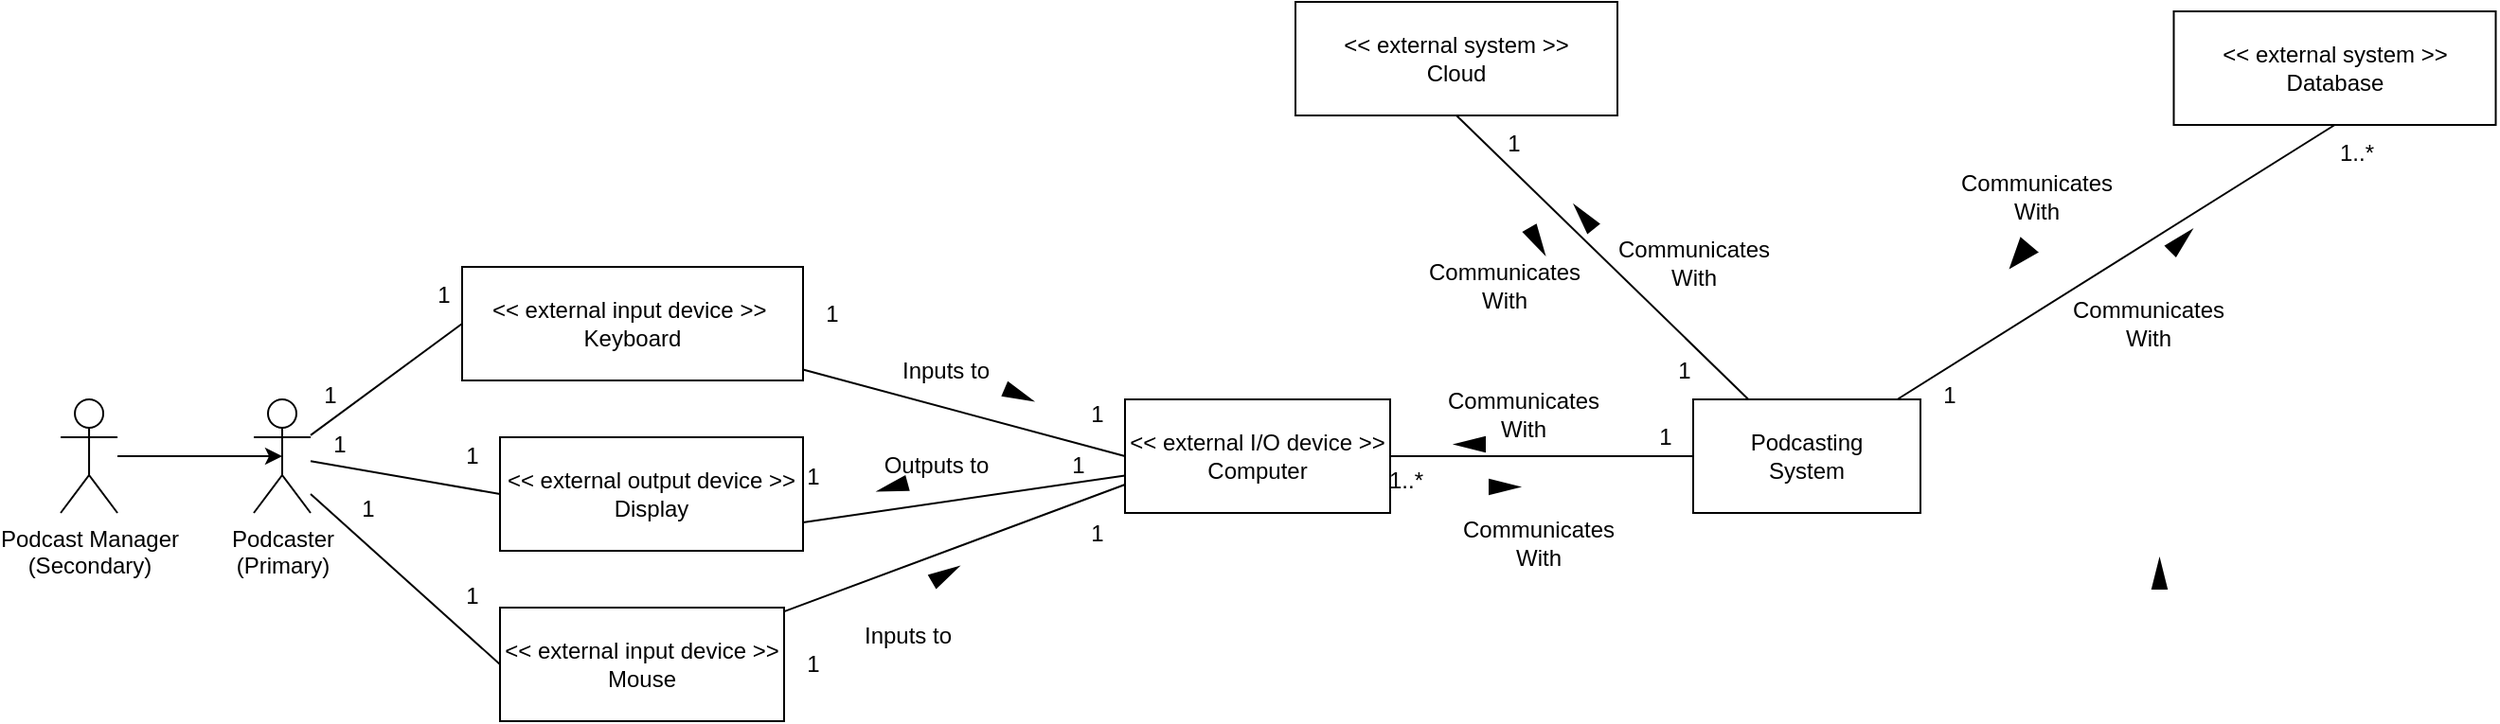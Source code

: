 <mxfile version="21.6.8" type="device">
  <diagram name="Page-1" id="-hiMTYVra8NEYJS90R-R">
    <mxGraphModel dx="584" dy="956" grid="1" gridSize="10" guides="1" tooltips="1" connect="1" arrows="1" fold="1" page="1" pageScale="1" pageWidth="850" pageHeight="1100" math="0" shadow="0">
      <root>
        <mxCell id="0" />
        <mxCell id="1" parent="0" />
        <mxCell id="rqCUpofp0GI7SjvbgFwu-68" style="rounded=0;orthogonalLoop=1;jettySize=auto;html=1;entryX=0;entryY=0.5;entryDx=0;entryDy=0;endArrow=none;endFill=0;" parent="1" source="rqCUpofp0GI7SjvbgFwu-35" target="rqCUpofp0GI7SjvbgFwu-44" edge="1">
          <mxGeometry relative="1" as="geometry" />
        </mxCell>
        <mxCell id="rqCUpofp0GI7SjvbgFwu-69" style="rounded=0;orthogonalLoop=1;jettySize=auto;html=1;entryX=0;entryY=0.5;entryDx=0;entryDy=0;endArrow=none;endFill=0;" parent="1" target="rqCUpofp0GI7SjvbgFwu-42" edge="1">
          <mxGeometry relative="1" as="geometry">
            <mxPoint x="1080" y="700.001" as="sourcePoint" />
            <mxPoint x="1240" y="919.43" as="targetPoint" />
          </mxGeometry>
        </mxCell>
        <mxCell id="rqCUpofp0GI7SjvbgFwu-76" style="rounded=0;orthogonalLoop=1;jettySize=auto;html=1;entryX=0;entryY=0.5;entryDx=0;entryDy=0;endArrow=none;endFill=0;" parent="1" source="rqCUpofp0GI7SjvbgFwu-35" target="rqCUpofp0GI7SjvbgFwu-40" edge="1">
          <mxGeometry relative="1" as="geometry" />
        </mxCell>
        <mxCell id="rqCUpofp0GI7SjvbgFwu-35" value="Podcaster&lt;br&gt;(Primary)" style="shape=umlActor;verticalLabelPosition=bottom;verticalAlign=top;html=1;outlineConnect=0;" parent="1" vertex="1">
          <mxGeometry x="1050" y="650" width="30" height="60" as="geometry" />
        </mxCell>
        <mxCell id="rqCUpofp0GI7SjvbgFwu-71" style="rounded=0;orthogonalLoop=1;jettySize=auto;html=1;entryX=0;entryY=0.5;entryDx=0;entryDy=0;endArrow=none;endFill=0;" parent="1" source="rqCUpofp0GI7SjvbgFwu-40" target="rqCUpofp0GI7SjvbgFwu-51" edge="1">
          <mxGeometry relative="1" as="geometry" />
        </mxCell>
        <mxCell id="rqCUpofp0GI7SjvbgFwu-40" value="&amp;lt;&amp;lt; external input device &amp;gt;&amp;gt;&amp;nbsp;&lt;br&gt;Keyboard" style="rounded=0;whiteSpace=wrap;html=1;" parent="1" vertex="1">
          <mxGeometry x="1160" y="580" width="180" height="60" as="geometry" />
        </mxCell>
        <mxCell id="rqCUpofp0GI7SjvbgFwu-80" style="rounded=0;orthogonalLoop=1;jettySize=auto;html=1;entryX=0;entryY=0.75;entryDx=0;entryDy=0;endArrow=none;endFill=0;" parent="1" source="rqCUpofp0GI7SjvbgFwu-42" target="rqCUpofp0GI7SjvbgFwu-51" edge="1">
          <mxGeometry relative="1" as="geometry" />
        </mxCell>
        <mxCell id="rqCUpofp0GI7SjvbgFwu-42" value="&amp;lt;&amp;lt; external input device &amp;gt;&amp;gt;&lt;br&gt;Mouse" style="rounded=0;whiteSpace=wrap;html=1;" parent="1" vertex="1">
          <mxGeometry x="1180" y="760" width="150" height="60" as="geometry" />
        </mxCell>
        <mxCell id="rqCUpofp0GI7SjvbgFwu-44" value="&amp;lt;&amp;lt; external output device &amp;gt;&amp;gt;&lt;br&gt;Display" style="rounded=0;whiteSpace=wrap;html=1;" parent="1" vertex="1">
          <mxGeometry x="1180" y="670" width="160" height="60" as="geometry" />
        </mxCell>
        <mxCell id="rqCUpofp0GI7SjvbgFwu-70" style="rounded=0;orthogonalLoop=1;jettySize=auto;html=1;entryX=1;entryY=0.75;entryDx=0;entryDy=0;endArrow=none;endFill=0;" parent="1" source="rqCUpofp0GI7SjvbgFwu-51" target="rqCUpofp0GI7SjvbgFwu-44" edge="1">
          <mxGeometry relative="1" as="geometry" />
        </mxCell>
        <mxCell id="rqCUpofp0GI7SjvbgFwu-78" style="edgeStyle=orthogonalEdgeStyle;rounded=0;orthogonalLoop=1;jettySize=auto;html=1;entryX=0;entryY=0.5;entryDx=0;entryDy=0;endArrow=none;endFill=0;" parent="1" source="rqCUpofp0GI7SjvbgFwu-51" target="rqCUpofp0GI7SjvbgFwu-77" edge="1">
          <mxGeometry relative="1" as="geometry" />
        </mxCell>
        <mxCell id="rqCUpofp0GI7SjvbgFwu-51" value="&amp;lt;&amp;lt; external I/O device &amp;gt;&amp;gt;&lt;br&gt;Computer" style="rounded=0;whiteSpace=wrap;html=1;" parent="1" vertex="1">
          <mxGeometry x="1510" y="650" width="140" height="60" as="geometry" />
        </mxCell>
        <mxCell id="rqCUpofp0GI7SjvbgFwu-52" style="edgeStyle=orthogonalEdgeStyle;rounded=0;orthogonalLoop=1;jettySize=auto;html=1;" parent="1" source="rqCUpofp0GI7SjvbgFwu-53" edge="1">
          <mxGeometry relative="1" as="geometry">
            <mxPoint x="1065" y="680" as="targetPoint" />
          </mxGeometry>
        </mxCell>
        <mxCell id="rqCUpofp0GI7SjvbgFwu-53" value="Podcast Manager&lt;br&gt;(Secondary)" style="shape=umlActor;verticalLabelPosition=bottom;verticalAlign=top;html=1;outlineConnect=0;" parent="1" vertex="1">
          <mxGeometry x="948.03" y="650" width="30" height="60" as="geometry" />
        </mxCell>
        <mxCell id="rqCUpofp0GI7SjvbgFwu-72" value="Inputs to" style="text;html=1;align=center;verticalAlign=middle;resizable=0;points=[];autosize=1;strokeColor=none;fillColor=none;" parent="1" vertex="1">
          <mxGeometry x="1380" y="620" width="70" height="30" as="geometry" />
        </mxCell>
        <mxCell id="rqCUpofp0GI7SjvbgFwu-73" value="Outputs to" style="text;html=1;align=center;verticalAlign=middle;resizable=0;points=[];autosize=1;strokeColor=none;fillColor=none;" parent="1" vertex="1">
          <mxGeometry x="1370" y="670" width="80" height="30" as="geometry" />
        </mxCell>
        <mxCell id="rqCUpofp0GI7SjvbgFwu-74" value="Inputs to" style="text;html=1;align=center;verticalAlign=middle;resizable=0;points=[];autosize=1;strokeColor=none;fillColor=none;" parent="1" vertex="1">
          <mxGeometry x="1360" y="760" width="70" height="30" as="geometry" />
        </mxCell>
        <mxCell id="rqCUpofp0GI7SjvbgFwu-83" style="rounded=0;orthogonalLoop=1;jettySize=auto;html=1;entryX=0.5;entryY=1;entryDx=0;entryDy=0;endArrow=none;endFill=0;" parent="1" source="rqCUpofp0GI7SjvbgFwu-77" target="rqCUpofp0GI7SjvbgFwu-81" edge="1">
          <mxGeometry relative="1" as="geometry" />
        </mxCell>
        <mxCell id="rqCUpofp0GI7SjvbgFwu-84" style="rounded=0;orthogonalLoop=1;jettySize=auto;html=1;entryX=0.5;entryY=1;entryDx=0;entryDy=0;endArrow=none;endFill=0;" parent="1" source="rqCUpofp0GI7SjvbgFwu-77" target="rqCUpofp0GI7SjvbgFwu-82" edge="1">
          <mxGeometry relative="1" as="geometry" />
        </mxCell>
        <mxCell id="rqCUpofp0GI7SjvbgFwu-77" value="Podcasting&lt;br&gt;System" style="rounded=0;whiteSpace=wrap;html=1;" parent="1" vertex="1">
          <mxGeometry x="1810" y="650" width="120" height="60" as="geometry" />
        </mxCell>
        <mxCell id="rqCUpofp0GI7SjvbgFwu-79" value="Communicates&lt;br&gt;With" style="text;html=1;align=center;verticalAlign=middle;resizable=0;points=[];autosize=1;strokeColor=none;fillColor=none;" parent="1" vertex="1">
          <mxGeometry x="1670" y="637.5" width="100" height="40" as="geometry" />
        </mxCell>
        <mxCell id="rqCUpofp0GI7SjvbgFwu-81" value="&amp;lt;&amp;lt; external system &amp;gt;&amp;gt;&lt;br&gt;Cloud" style="rounded=0;whiteSpace=wrap;html=1;" parent="1" vertex="1">
          <mxGeometry x="1600" y="440" width="170" height="60" as="geometry" />
        </mxCell>
        <mxCell id="rqCUpofp0GI7SjvbgFwu-82" value="&amp;lt;&amp;lt; external system &amp;gt;&amp;gt;&lt;br&gt;Database" style="rounded=0;whiteSpace=wrap;html=1;" parent="1" vertex="1">
          <mxGeometry x="2063.75" y="445" width="170" height="60" as="geometry" />
        </mxCell>
        <mxCell id="rqCUpofp0GI7SjvbgFwu-86" value="Communicates&lt;br&gt;With" style="text;html=1;align=center;verticalAlign=middle;resizable=0;points=[];autosize=1;strokeColor=none;fillColor=none;" parent="1" vertex="1">
          <mxGeometry x="1660" y="570" width="100" height="40" as="geometry" />
        </mxCell>
        <mxCell id="rqCUpofp0GI7SjvbgFwu-87" value="Communicates&lt;br&gt;With" style="text;html=1;align=center;verticalAlign=middle;resizable=0;points=[];autosize=1;strokeColor=none;fillColor=none;" parent="1" vertex="1">
          <mxGeometry x="2000" y="590" width="100" height="40" as="geometry" />
        </mxCell>
        <mxCell id="rqCUpofp0GI7SjvbgFwu-88" value="" style="triangle;whiteSpace=wrap;html=1;rotation=-90;fillColor=#000000;" parent="1" vertex="1">
          <mxGeometry x="2048.75" y="738.75" width="15" height="7.5" as="geometry" />
        </mxCell>
        <mxCell id="rqCUpofp0GI7SjvbgFwu-90" value="" style="triangle;whiteSpace=wrap;html=1;rotation=130;fillColor=#000000;" parent="1" vertex="1">
          <mxGeometry x="1975" y="568.75" width="15" height="11.25" as="geometry" />
        </mxCell>
        <mxCell id="rqCUpofp0GI7SjvbgFwu-91" value="" style="triangle;whiteSpace=wrap;html=1;rotation=-129;fillColor=#000000;" parent="1" vertex="1">
          <mxGeometry x="1745" y="550" width="15" height="7.5" as="geometry" />
        </mxCell>
        <mxCell id="rqCUpofp0GI7SjvbgFwu-92" value="" style="triangle;whiteSpace=wrap;html=1;rotation=60;fillColor=#000000;" parent="1" vertex="1">
          <mxGeometry x="1720" y="562.5" width="15" height="7.5" as="geometry" />
        </mxCell>
        <mxCell id="rqCUpofp0GI7SjvbgFwu-93" value="" style="triangle;whiteSpace=wrap;html=1;rotation=-180;fillColor=#000000;" parent="1" vertex="1">
          <mxGeometry x="1685" y="670" width="15" height="7.5" as="geometry" />
        </mxCell>
        <mxCell id="rqCUpofp0GI7SjvbgFwu-94" value="" style="triangle;whiteSpace=wrap;html=1;rotation=0;fillColor=#000000;" parent="1" vertex="1">
          <mxGeometry x="1702.5" y="692.5" width="15" height="7.5" as="geometry" />
        </mxCell>
        <mxCell id="rqCUpofp0GI7SjvbgFwu-95" value="" style="triangle;whiteSpace=wrap;html=1;rotation=-67;fillColor=#000000;direction=south;" parent="1" vertex="1">
          <mxGeometry x="1450" y="640" width="7.5" height="15" as="geometry" />
        </mxCell>
        <mxCell id="rqCUpofp0GI7SjvbgFwu-96" value="" style="triangle;whiteSpace=wrap;html=1;rotation=-30;fillColor=#000000;" parent="1" vertex="1">
          <mxGeometry x="1407.5" y="738.75" width="15" height="7.5" as="geometry" />
        </mxCell>
        <mxCell id="rqCUpofp0GI7SjvbgFwu-97" value="" style="triangle;whiteSpace=wrap;html=1;rotation=-195;fillColor=#000000;" parent="1" vertex="1">
          <mxGeometry x="1380" y="692.5" width="15" height="7.5" as="geometry" />
        </mxCell>
        <mxCell id="rqCUpofp0GI7SjvbgFwu-100" value="Communicates&lt;br&gt;With" style="text;html=1;align=center;verticalAlign=middle;resizable=0;points=[];autosize=1;strokeColor=none;fillColor=none;" parent="1" vertex="1">
          <mxGeometry x="1941.25" y="522.5" width="100" height="40" as="geometry" />
        </mxCell>
        <mxCell id="rqCUpofp0GI7SjvbgFwu-105" value="" style="triangle;whiteSpace=wrap;html=1;rotation=-45;fillColor=#000000;" parent="1" vertex="1">
          <mxGeometry x="2060" y="562.5" width="15" height="7.5" as="geometry" />
        </mxCell>
        <mxCell id="rqCUpofp0GI7SjvbgFwu-106" value="Communicates&lt;br&gt;With" style="text;html=1;align=center;verticalAlign=middle;resizable=0;points=[];autosize=1;strokeColor=none;fillColor=none;" parent="1" vertex="1">
          <mxGeometry x="1760" y="557.5" width="100" height="40" as="geometry" />
        </mxCell>
        <mxCell id="rqCUpofp0GI7SjvbgFwu-107" value="Communicates&lt;br&gt;With" style="text;html=1;align=center;verticalAlign=middle;resizable=0;points=[];autosize=1;strokeColor=none;fillColor=none;" parent="1" vertex="1">
          <mxGeometry x="1677.5" y="706.25" width="100" height="40" as="geometry" />
        </mxCell>
        <mxCell id="rqCUpofp0GI7SjvbgFwu-108" value="1..*" style="text;html=1;align=center;verticalAlign=middle;resizable=0;points=[];autosize=1;strokeColor=none;fillColor=none;" parent="1" vertex="1">
          <mxGeometry x="2140" y="505" width="40" height="30" as="geometry" />
        </mxCell>
        <mxCell id="rqCUpofp0GI7SjvbgFwu-109" value="1" style="text;html=1;align=center;verticalAlign=middle;resizable=0;points=[];autosize=1;strokeColor=none;fillColor=none;" parent="1" vertex="1">
          <mxGeometry x="1930" y="632.5" width="30" height="30" as="geometry" />
        </mxCell>
        <mxCell id="rqCUpofp0GI7SjvbgFwu-110" value="1" style="text;html=1;align=center;verticalAlign=middle;resizable=0;points=[];autosize=1;strokeColor=none;fillColor=none;" parent="1" vertex="1">
          <mxGeometry x="1790" y="620" width="30" height="30" as="geometry" />
        </mxCell>
        <mxCell id="rqCUpofp0GI7SjvbgFwu-111" value="1" style="text;html=1;align=center;verticalAlign=middle;resizable=0;points=[];autosize=1;strokeColor=none;fillColor=none;" parent="1" vertex="1">
          <mxGeometry x="1700" y="500" width="30" height="30" as="geometry" />
        </mxCell>
        <mxCell id="rqCUpofp0GI7SjvbgFwu-112" value="1" style="text;html=1;align=center;verticalAlign=middle;resizable=0;points=[];autosize=1;strokeColor=none;fillColor=none;" parent="1" vertex="1">
          <mxGeometry x="1780" y="655" width="30" height="30" as="geometry" />
        </mxCell>
        <mxCell id="rqCUpofp0GI7SjvbgFwu-113" value="1..*" style="text;html=1;align=center;verticalAlign=middle;resizable=0;points=[];autosize=1;strokeColor=none;fillColor=none;" parent="1" vertex="1">
          <mxGeometry x="1637.5" y="677.5" width="40" height="30" as="geometry" />
        </mxCell>
        <mxCell id="rqCUpofp0GI7SjvbgFwu-114" value="1" style="text;html=1;align=center;verticalAlign=middle;resizable=0;points=[];autosize=1;strokeColor=none;fillColor=none;" parent="1" vertex="1">
          <mxGeometry x="1480" y="642.5" width="30" height="30" as="geometry" />
        </mxCell>
        <mxCell id="rqCUpofp0GI7SjvbgFwu-115" value="1" style="text;html=1;align=center;verticalAlign=middle;resizable=0;points=[];autosize=1;strokeColor=none;fillColor=none;" parent="1" vertex="1">
          <mxGeometry x="1480" y="706.25" width="30" height="30" as="geometry" />
        </mxCell>
        <mxCell id="rqCUpofp0GI7SjvbgFwu-116" value="1" style="text;html=1;align=center;verticalAlign=middle;resizable=0;points=[];autosize=1;strokeColor=none;fillColor=none;" parent="1" vertex="1">
          <mxGeometry x="1470" y="670" width="30" height="30" as="geometry" />
        </mxCell>
        <mxCell id="rqCUpofp0GI7SjvbgFwu-117" value="1" style="text;html=1;align=center;verticalAlign=middle;resizable=0;points=[];autosize=1;strokeColor=none;fillColor=none;" parent="1" vertex="1">
          <mxGeometry x="1330" y="775" width="30" height="30" as="geometry" />
        </mxCell>
        <mxCell id="rqCUpofp0GI7SjvbgFwu-118" value="1" style="text;html=1;align=center;verticalAlign=middle;resizable=0;points=[];autosize=1;strokeColor=none;fillColor=none;" parent="1" vertex="1">
          <mxGeometry x="1330" y="676.25" width="30" height="30" as="geometry" />
        </mxCell>
        <mxCell id="rqCUpofp0GI7SjvbgFwu-119" value="1" style="text;html=1;align=center;verticalAlign=middle;resizable=0;points=[];autosize=1;strokeColor=none;fillColor=none;" parent="1" vertex="1">
          <mxGeometry x="1340" y="590" width="30" height="30" as="geometry" />
        </mxCell>
        <mxCell id="rqCUpofp0GI7SjvbgFwu-120" value="1" style="text;html=1;align=center;verticalAlign=middle;resizable=0;points=[];autosize=1;strokeColor=none;fillColor=none;" parent="1" vertex="1">
          <mxGeometry x="1074.67" y="632.5" width="30" height="30" as="geometry" />
        </mxCell>
        <mxCell id="rqCUpofp0GI7SjvbgFwu-121" value="1" style="text;html=1;align=center;verticalAlign=middle;resizable=0;points=[];autosize=1;strokeColor=none;fillColor=none;" parent="1" vertex="1">
          <mxGeometry x="1080" y="658.75" width="30" height="30" as="geometry" />
        </mxCell>
        <mxCell id="rqCUpofp0GI7SjvbgFwu-122" value="1" style="text;html=1;align=center;verticalAlign=middle;resizable=0;points=[];autosize=1;strokeColor=none;fillColor=none;" parent="1" vertex="1">
          <mxGeometry x="1095.32" y="692.5" width="30" height="30" as="geometry" />
        </mxCell>
        <mxCell id="rqCUpofp0GI7SjvbgFwu-124" value="1" style="text;html=1;align=center;verticalAlign=middle;resizable=0;points=[];autosize=1;strokeColor=none;fillColor=none;" parent="1" vertex="1">
          <mxGeometry x="1135" y="580" width="30" height="30" as="geometry" />
        </mxCell>
        <mxCell id="rqCUpofp0GI7SjvbgFwu-125" value="1" style="text;html=1;align=center;verticalAlign=middle;resizable=0;points=[];autosize=1;strokeColor=none;fillColor=none;" parent="1" vertex="1">
          <mxGeometry x="1150" y="665" width="30" height="30" as="geometry" />
        </mxCell>
        <mxCell id="rqCUpofp0GI7SjvbgFwu-126" value="1" style="text;html=1;align=center;verticalAlign=middle;resizable=0;points=[];autosize=1;strokeColor=none;fillColor=none;" parent="1" vertex="1">
          <mxGeometry x="1150" y="738.75" width="30" height="30" as="geometry" />
        </mxCell>
      </root>
    </mxGraphModel>
  </diagram>
</mxfile>
